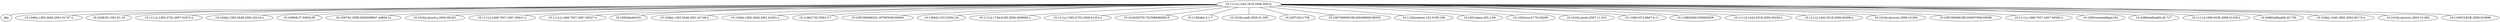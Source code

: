 strict graph mind_map158 {
	"10.1111/j.1442-2018.2008.00414." -- Alle
	"10.1111/j.1442-2018.2008.00414." -- "10.1046/j.1365-2648.2001.01747.x"
	"10.1111/j.1442-2018.2008.00414." -- "10.2436/20.1501.01.10"
	"10.1111/j.1442-2018.2008.00414." -- "10.1111/j.1365-2702.2007.01975.x"
	"10.1111/j.1442-2018.2008.00414." -- "10.1046/j.1365-2648.2002.02210.x"
	"10.1111/j.1442-2018.2008.00414." -- "10.1096/fj.07-9492LSF"
	"10.1111/j.1442-2018.2008.00414." -- "10.1097/01.NNR.0000299847.44806.1a"
	"10.1111/j.1442-2018.2008.00414." -- "10.1016/j.ijnurtsu.2004.09.021"
	"10.1111/j.1442-2018.2008.00414." -- "10.1111/j.1466-7657.2007.00611.x"
	"10.1111/j.1442-2018.2008.00414." -- "10.1111/j.1466-7657.2007.00527.x"
	"10.1111/j.1442-2018.2008.00414." -- "10.1093/ije/dyl191"
	"10.1111/j.1442-2018.2008.00414." -- "10.1046/j.1365-2648.2001.01748.x"
	"10.1111/j.1442-2018.2008.00414." -- "10.1046/j.1365-2648.2001.01931.x"
	"10.1111/j.1442-2018.2008.00414." -- "10.1186/1742-5581-3-7"
	"10.1111/j.1442-2018.2008.00414." -- "10.1097/00006223-197905000-00004"
	"10.1111/j.1442-2018.2008.00414." -- "10.1300/J115V12N03\_04"
	"10.1111/j.1442-2018.2008.00414." -- "10.1111/j.1744-618X.2004.tb00006.x"
	"10.1111/j.1442-2018.2008.00414." -- "10.1111/j.1365-2702.2006.01353.x"
	"10.1111/j.1442-2018.2008.00414." -- "10.1016/S8755-7223(88)80082-6"
	"10.1111/j.1442-2018.2008.00414." -- "10.1136/ebn.3.1.7"
	"10.1111/j.1442-2018.2008.00414." -- "10.1016/j.nedt.2005.01.005"
	"10.1111/j.1442-2018.2008.00414." -- "10.2307/3411758"
	"10.1111/j.1442-2018.2008.00414." -- "10.1097/00006199-200409000-00003"
	"10.1111/j.1442-2018.2008.00414." -- "10.1126/science.122.3159.108"
	"10.1111/j.1442-2018.2008.00414." -- "10.1001/jama.295.1.90"
	"10.1111/j.1442-2018.2008.00414." -- "10.1002/nur.4770130209"
	"10.1111/j.1442-2018.2008.00414." -- "10.1016/j.jmwh.2007.11.010"
	"10.1111/j.1442-2018.2008.00414." -- "10.1186/1472-6947-4-11"
	"10.1111/j.1442-2018.2008.00414." -- "10.1108/02641050602628"
	"10.1111/j.1442-2018.2008.00414." -- "10.1111/j.1442-2018.2005.00250.x"
	"10.1111/j.1442-2018.2008.00414." -- "10.1111/j.1442-2018.2006.00268.x"
	"10.1111/j.1442-2018.2008.00414." -- "10.1016/j.ijnurstu.2006.10.005"
	"10.1111/j.1442-2018.2008.00414." -- "10.1097/00006199-200007000-00006"
	"10.1111/j.1442-2018.2008.00414." -- "10.1111/j.1466-7657.2007.00593.x"
	"10.1111/j.1442-2018.2008.00414." -- "10.1093/occmed/kqm154"
	"10.1111/j.1442-2018.2008.00414." -- "10.2486/indhealth.45.717"
	"10.1111/j.1442-2018.2008.00414." -- "10.1111/j.1600-0536.2008.01330.x"
	"10.1111/j.1442-2018.2008.00414." -- "10.2486/indhealth.45.730"
	"10.1111/j.1442-2018.2008.00414." -- "10.1046/j.1440-1800.2003.00175.x"
	"10.1111/j.1442-2018.2008.00414." -- "10.1016/j.ijnurstu.2005.10.002"
	"10.1111/j.1442-2018.2008.00414." -- "10.1109/CLEOE.2000.910096"
}
